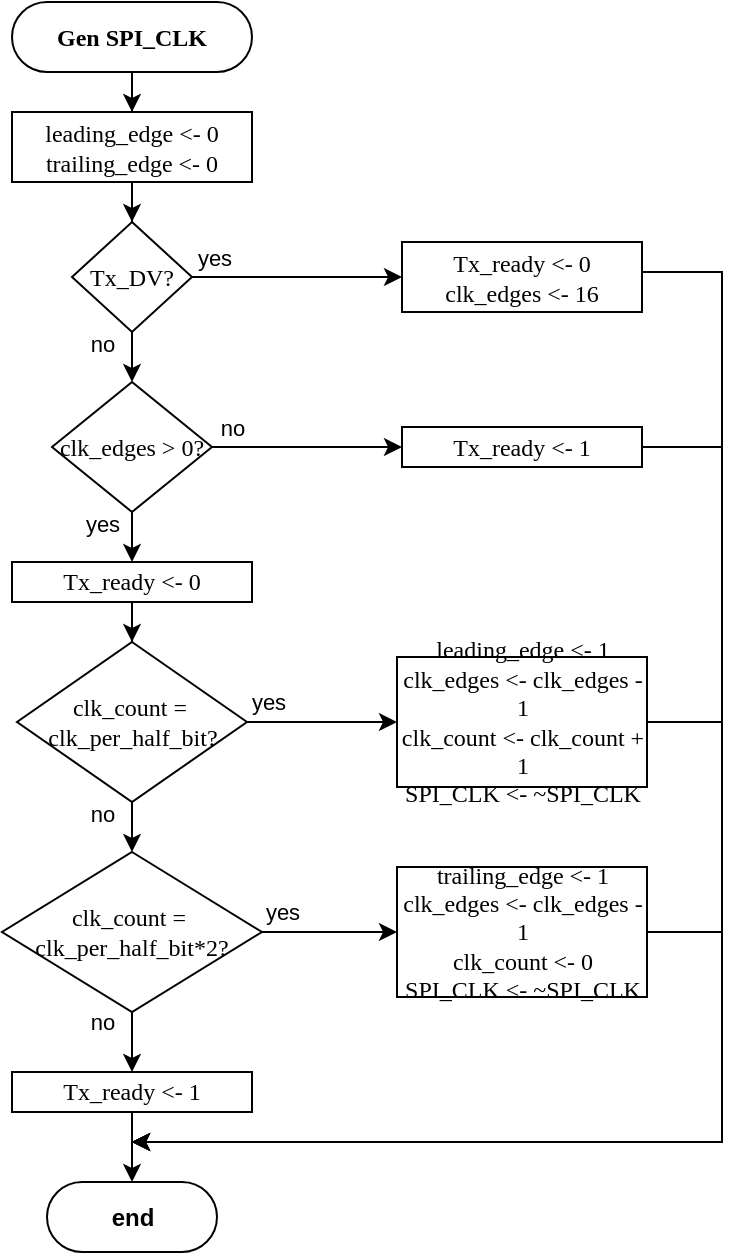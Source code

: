 <mxfile version="26.0.16" pages="4">
  <diagram name="gen SPI_CLK" id="FUWGXgqJPIRXd2XzeKxu">
    <mxGraphModel dx="1434" dy="766" grid="1" gridSize="5" guides="1" tooltips="1" connect="1" arrows="1" fold="1" page="1" pageScale="1" pageWidth="850" pageHeight="1100" math="0" shadow="0">
      <root>
        <mxCell id="muzJTKmGvHxEAVn83E81-0" />
        <mxCell id="muzJTKmGvHxEAVn83E81-1" parent="muzJTKmGvHxEAVn83E81-0" />
        <mxCell id="_i1cVYDtou2RdXcEJ7qj-9" style="edgeStyle=orthogonalEdgeStyle;rounded=0;orthogonalLoop=1;jettySize=auto;html=1;" parent="muzJTKmGvHxEAVn83E81-1" source="muzJTKmGvHxEAVn83E81-8" target="_i1cVYDtou2RdXcEJ7qj-0" edge="1">
          <mxGeometry relative="1" as="geometry" />
        </mxCell>
        <mxCell id="muzJTKmGvHxEAVn83E81-8" value="&lt;b&gt;Gen SPI_CLK&lt;/b&gt;" style="rounded=1;whiteSpace=wrap;html=1;arcSize=50;fontFamily=NewsGotT;" parent="muzJTKmGvHxEAVn83E81-1" vertex="1">
          <mxGeometry x="305" y="65" width="120" height="35" as="geometry" />
        </mxCell>
        <mxCell id="_i1cVYDtou2RdXcEJ7qj-10" style="edgeStyle=orthogonalEdgeStyle;rounded=0;orthogonalLoop=1;jettySize=auto;html=1;" parent="muzJTKmGvHxEAVn83E81-1" source="_i1cVYDtou2RdXcEJ7qj-0" target="_i1cVYDtou2RdXcEJ7qj-1" edge="1">
          <mxGeometry relative="1" as="geometry" />
        </mxCell>
        <mxCell id="_i1cVYDtou2RdXcEJ7qj-0" value="&lt;div&gt;leading_edge &amp;lt;- 0&lt;/div&gt;&lt;div&gt;trailing_edge &amp;lt;- 0&lt;/div&gt;" style="rounded=0;whiteSpace=wrap;html=1;fontFamily=NewsGotT;" parent="muzJTKmGvHxEAVn83E81-1" vertex="1">
          <mxGeometry x="305" y="120" width="120" height="35" as="geometry" />
        </mxCell>
        <mxCell id="_i1cVYDtou2RdXcEJ7qj-11" value="yes" style="edgeStyle=orthogonalEdgeStyle;rounded=0;orthogonalLoop=1;jettySize=auto;html=1;" parent="muzJTKmGvHxEAVn83E81-1" source="_i1cVYDtou2RdXcEJ7qj-1" target="_i1cVYDtou2RdXcEJ7qj-2" edge="1">
          <mxGeometry x="-0.789" y="10" relative="1" as="geometry">
            <mxPoint as="offset" />
          </mxGeometry>
        </mxCell>
        <mxCell id="_i1cVYDtou2RdXcEJ7qj-12" value="no" style="edgeStyle=orthogonalEdgeStyle;rounded=0;orthogonalLoop=1;jettySize=auto;html=1;" parent="muzJTKmGvHxEAVn83E81-1" source="_i1cVYDtou2RdXcEJ7qj-1" target="_i1cVYDtou2RdXcEJ7qj-3" edge="1">
          <mxGeometry x="-0.778" y="-15" relative="1" as="geometry">
            <mxPoint as="offset" />
          </mxGeometry>
        </mxCell>
        <mxCell id="_i1cVYDtou2RdXcEJ7qj-1" value="Tx_DV?" style="rhombus;whiteSpace=wrap;html=1;fontFamily=NewsGotT;" parent="muzJTKmGvHxEAVn83E81-1" vertex="1">
          <mxGeometry x="335" y="175" width="60" height="55" as="geometry" />
        </mxCell>
        <mxCell id="Wg1kIlQhbD6I_E-0EFLX-0" style="edgeStyle=orthogonalEdgeStyle;rounded=0;orthogonalLoop=1;jettySize=auto;html=1;" parent="muzJTKmGvHxEAVn83E81-1" source="_i1cVYDtou2RdXcEJ7qj-2" edge="1">
          <mxGeometry relative="1" as="geometry">
            <mxPoint x="365" y="635" as="targetPoint" />
            <Array as="points">
              <mxPoint x="660" y="200" />
              <mxPoint x="660" y="635" />
            </Array>
          </mxGeometry>
        </mxCell>
        <mxCell id="_i1cVYDtou2RdXcEJ7qj-2" value="&lt;div&gt;Tx_ready &amp;lt;- 0&lt;/div&gt;&lt;div&gt;clk_edges &amp;lt;- 16&lt;/div&gt;" style="rounded=0;whiteSpace=wrap;html=1;fontFamily=NewsGotT;" parent="muzJTKmGvHxEAVn83E81-1" vertex="1">
          <mxGeometry x="500" y="185" width="120" height="35" as="geometry" />
        </mxCell>
        <mxCell id="_i1cVYDtou2RdXcEJ7qj-13" value="no" style="edgeStyle=orthogonalEdgeStyle;rounded=0;orthogonalLoop=1;jettySize=auto;html=1;" parent="muzJTKmGvHxEAVn83E81-1" source="_i1cVYDtou2RdXcEJ7qj-3" target="_i1cVYDtou2RdXcEJ7qj-8" edge="1">
          <mxGeometry x="-0.789" y="10" relative="1" as="geometry">
            <mxPoint as="offset" />
          </mxGeometry>
        </mxCell>
        <mxCell id="_i1cVYDtou2RdXcEJ7qj-15" value="yes" style="edgeStyle=orthogonalEdgeStyle;rounded=0;orthogonalLoop=1;jettySize=auto;html=1;" parent="muzJTKmGvHxEAVn83E81-1" source="_i1cVYDtou2RdXcEJ7qj-3" target="_i1cVYDtou2RdXcEJ7qj-4" edge="1">
          <mxGeometry x="-0.8" y="-15" relative="1" as="geometry">
            <mxPoint as="offset" />
          </mxGeometry>
        </mxCell>
        <mxCell id="_i1cVYDtou2RdXcEJ7qj-3" value="clk_edges &amp;gt; 0?" style="rhombus;whiteSpace=wrap;html=1;fontFamily=NewsGotT;" parent="muzJTKmGvHxEAVn83E81-1" vertex="1">
          <mxGeometry x="325" y="255" width="80" height="65" as="geometry" />
        </mxCell>
        <mxCell id="_i1cVYDtou2RdXcEJ7qj-16" style="edgeStyle=orthogonalEdgeStyle;rounded=0;orthogonalLoop=1;jettySize=auto;html=1;" parent="muzJTKmGvHxEAVn83E81-1" source="_i1cVYDtou2RdXcEJ7qj-4" target="_i1cVYDtou2RdXcEJ7qj-5" edge="1">
          <mxGeometry relative="1" as="geometry" />
        </mxCell>
        <mxCell id="_i1cVYDtou2RdXcEJ7qj-4" value="Tx_ready &amp;lt;- 0" style="rounded=0;whiteSpace=wrap;html=1;fontFamily=NewsGotT;" parent="muzJTKmGvHxEAVn83E81-1" vertex="1">
          <mxGeometry x="305" y="345" width="120" height="20" as="geometry" />
        </mxCell>
        <mxCell id="_i1cVYDtou2RdXcEJ7qj-17" value="no" style="edgeStyle=orthogonalEdgeStyle;rounded=0;orthogonalLoop=1;jettySize=auto;html=1;" parent="muzJTKmGvHxEAVn83E81-1" source="_i1cVYDtou2RdXcEJ7qj-5" target="_i1cVYDtou2RdXcEJ7qj-6" edge="1">
          <mxGeometry x="-0.778" y="-15" relative="1" as="geometry">
            <mxPoint as="offset" />
          </mxGeometry>
        </mxCell>
        <mxCell id="sOgbE0HStCldR1SStUDC-0" value="yes" style="edgeStyle=orthogonalEdgeStyle;rounded=0;orthogonalLoop=1;jettySize=auto;html=1;" parent="muzJTKmGvHxEAVn83E81-1" source="_i1cVYDtou2RdXcEJ7qj-5" target="_i1cVYDtou2RdXcEJ7qj-18" edge="1">
          <mxGeometry x="-0.733" y="10" relative="1" as="geometry">
            <mxPoint as="offset" />
          </mxGeometry>
        </mxCell>
        <mxCell id="_i1cVYDtou2RdXcEJ7qj-5" value="&lt;div&gt;clk_count =&amp;nbsp;&lt;/div&gt;&lt;div&gt;clk_per_half_bit?&lt;/div&gt;" style="rhombus;whiteSpace=wrap;html=1;fontFamily=NewsGotT;" parent="muzJTKmGvHxEAVn83E81-1" vertex="1">
          <mxGeometry x="307.5" y="385" width="115" height="80" as="geometry" />
        </mxCell>
        <mxCell id="sOgbE0HStCldR1SStUDC-2" value="yes" style="edgeStyle=orthogonalEdgeStyle;rounded=0;orthogonalLoop=1;jettySize=auto;html=1;" parent="muzJTKmGvHxEAVn83E81-1" source="_i1cVYDtou2RdXcEJ7qj-6" target="sOgbE0HStCldR1SStUDC-1" edge="1">
          <mxGeometry x="-0.714" y="10" relative="1" as="geometry">
            <mxPoint as="offset" />
          </mxGeometry>
        </mxCell>
        <mxCell id="sOgbE0HStCldR1SStUDC-5" value="no" style="edgeStyle=orthogonalEdgeStyle;rounded=0;orthogonalLoop=1;jettySize=auto;html=1;" parent="muzJTKmGvHxEAVn83E81-1" source="_i1cVYDtou2RdXcEJ7qj-6" target="sOgbE0HStCldR1SStUDC-3" edge="1">
          <mxGeometry x="-0.8" y="-15" relative="1" as="geometry">
            <mxPoint as="offset" />
          </mxGeometry>
        </mxCell>
        <mxCell id="_i1cVYDtou2RdXcEJ7qj-6" value="&lt;div&gt;clk_count =&amp;nbsp;&lt;/div&gt;&lt;div&gt;clk_per_half_bit*2?&lt;/div&gt;" style="rhombus;whiteSpace=wrap;html=1;fontFamily=NewsGotT;" parent="muzJTKmGvHxEAVn83E81-1" vertex="1">
          <mxGeometry x="300" y="490" width="130" height="80" as="geometry" />
        </mxCell>
        <mxCell id="Vb-LMjkHoxX6uHrxbEF7-2" style="edgeStyle=orthogonalEdgeStyle;rounded=0;orthogonalLoop=1;jettySize=auto;html=1;" parent="muzJTKmGvHxEAVn83E81-1" source="_i1cVYDtou2RdXcEJ7qj-8" edge="1">
          <mxGeometry relative="1" as="geometry">
            <mxPoint x="365" y="635" as="targetPoint" />
            <Array as="points">
              <mxPoint x="660" y="288" />
              <mxPoint x="660" y="635" />
            </Array>
          </mxGeometry>
        </mxCell>
        <mxCell id="_i1cVYDtou2RdXcEJ7qj-8" value="Tx_ready &amp;lt;- 1" style="rounded=0;whiteSpace=wrap;html=1;fontFamily=NewsGotT;" parent="muzJTKmGvHxEAVn83E81-1" vertex="1">
          <mxGeometry x="500" y="277.5" width="120" height="20" as="geometry" />
        </mxCell>
        <mxCell id="Vb-LMjkHoxX6uHrxbEF7-3" style="edgeStyle=orthogonalEdgeStyle;rounded=0;orthogonalLoop=1;jettySize=auto;html=1;" parent="muzJTKmGvHxEAVn83E81-1" source="_i1cVYDtou2RdXcEJ7qj-18" edge="1">
          <mxGeometry relative="1" as="geometry">
            <mxPoint x="365" y="635" as="targetPoint" />
            <Array as="points">
              <mxPoint x="660" y="425" />
              <mxPoint x="660" y="635" />
            </Array>
          </mxGeometry>
        </mxCell>
        <mxCell id="_i1cVYDtou2RdXcEJ7qj-18" value="&lt;div&gt;leading_edge &amp;lt;- 1&lt;/div&gt;&lt;div&gt;clk_edges &amp;lt;- clk_edges - 1&lt;/div&gt;&lt;div&gt;clk_count &amp;lt;- clk_count + 1&lt;/div&gt;SPI_CLK &amp;lt;- ~SPI_CLK" style="rounded=0;whiteSpace=wrap;html=1;fontFamily=NewsGotT;" parent="muzJTKmGvHxEAVn83E81-1" vertex="1">
          <mxGeometry x="497.5" y="392.5" width="125" height="65" as="geometry" />
        </mxCell>
        <mxCell id="Vb-LMjkHoxX6uHrxbEF7-4" style="edgeStyle=orthogonalEdgeStyle;rounded=0;orthogonalLoop=1;jettySize=auto;html=1;" parent="muzJTKmGvHxEAVn83E81-1" source="sOgbE0HStCldR1SStUDC-1" edge="1">
          <mxGeometry relative="1" as="geometry">
            <mxPoint x="365" y="635" as="targetPoint" />
            <Array as="points">
              <mxPoint x="660" y="530" />
              <mxPoint x="660" y="635" />
            </Array>
          </mxGeometry>
        </mxCell>
        <mxCell id="sOgbE0HStCldR1SStUDC-1" value="&lt;div&gt;trailing_edge &amp;lt;- 1&lt;/div&gt;&lt;div&gt;clk_edges &amp;lt;- clk_edges - 1&lt;/div&gt;&lt;div&gt;clk_count &amp;lt;- 0&lt;/div&gt;SPI_CLK &amp;lt;- ~SPI_CLK" style="rounded=0;whiteSpace=wrap;html=1;fontFamily=NewsGotT;" parent="muzJTKmGvHxEAVn83E81-1" vertex="1">
          <mxGeometry x="497.5" y="497.5" width="125" height="65" as="geometry" />
        </mxCell>
        <mxCell id="Vb-LMjkHoxX6uHrxbEF7-1" style="edgeStyle=orthogonalEdgeStyle;rounded=0;orthogonalLoop=1;jettySize=auto;html=1;" parent="muzJTKmGvHxEAVn83E81-1" source="sOgbE0HStCldR1SStUDC-3" target="Vb-LMjkHoxX6uHrxbEF7-0" edge="1">
          <mxGeometry relative="1" as="geometry" />
        </mxCell>
        <mxCell id="sOgbE0HStCldR1SStUDC-3" value="Tx_ready &amp;lt;- 1" style="rounded=0;whiteSpace=wrap;html=1;fontFamily=NewsGotT;" parent="muzJTKmGvHxEAVn83E81-1" vertex="1">
          <mxGeometry x="305" y="600" width="120" height="20" as="geometry" />
        </mxCell>
        <mxCell id="Vb-LMjkHoxX6uHrxbEF7-0" value="&lt;b&gt;end&lt;/b&gt;" style="rounded=1;whiteSpace=wrap;html=1;arcSize=50;" parent="muzJTKmGvHxEAVn83E81-1" vertex="1">
          <mxGeometry x="322.5" y="655" width="85" height="35" as="geometry" />
        </mxCell>
      </root>
    </mxGraphModel>
  </diagram>
  <diagram name="read_MISO" id="Juiqj6YkxCS37qnOwY-p">
    <mxGraphModel dx="1434" dy="766" grid="1" gridSize="5" guides="1" tooltips="1" connect="1" arrows="1" fold="1" page="1" pageScale="1" pageWidth="850" pageHeight="1100" math="0" shadow="0">
      <root>
        <mxCell id="0" />
        <mxCell id="1" parent="0" />
        <mxCell id="IDuqStjXQ0M3vZJr6LwJ-9" style="edgeStyle=orthogonalEdgeStyle;rounded=0;orthogonalLoop=1;jettySize=auto;html=1;" parent="1" source="IDuqStjXQ0M3vZJr6LwJ-20" target="IDuqStjXQ0M3vZJr6LwJ-3" edge="1">
          <mxGeometry relative="1" as="geometry">
            <mxPoint x="365" y="100" as="sourcePoint" />
          </mxGeometry>
        </mxCell>
        <mxCell id="IDuqStjXQ0M3vZJr6LwJ-10" style="edgeStyle=orthogonalEdgeStyle;rounded=0;orthogonalLoop=1;jettySize=auto;html=1;" parent="1" source="IDuqStjXQ0M3vZJr6LwJ-3" target="IDuqStjXQ0M3vZJr6LwJ-4" edge="1">
          <mxGeometry relative="1" as="geometry" />
        </mxCell>
        <mxCell id="IDuqStjXQ0M3vZJr6LwJ-3" value="Rx_DV &amp;lt;- 0" style="rounded=0;whiteSpace=wrap;html=1;fontFamily=NewsGotT;" parent="1" vertex="1">
          <mxGeometry x="305" y="120" width="120" height="20" as="geometry" />
        </mxCell>
        <mxCell id="IDuqStjXQ0M3vZJr6LwJ-11" value="no" style="edgeStyle=orthogonalEdgeStyle;rounded=0;orthogonalLoop=1;jettySize=auto;html=1;" parent="1" source="IDuqStjXQ0M3vZJr6LwJ-4" target="IDuqStjXQ0M3vZJr6LwJ-5" edge="1">
          <mxGeometry x="0.5" y="10" relative="1" as="geometry">
            <mxPoint as="offset" />
          </mxGeometry>
        </mxCell>
        <mxCell id="IDuqStjXQ0M3vZJr6LwJ-12" style="edgeStyle=orthogonalEdgeStyle;rounded=0;orthogonalLoop=1;jettySize=auto;html=1;" parent="1" source="IDuqStjXQ0M3vZJr6LwJ-4" target="IDuqStjXQ0M3vZJr6LwJ-6" edge="1">
          <mxGeometry relative="1" as="geometry" />
        </mxCell>
        <mxCell id="IDuqStjXQ0M3vZJr6LwJ-25" value="yes" style="edgeLabel;html=1;align=center;verticalAlign=middle;resizable=0;points=[];" parent="IDuqStjXQ0M3vZJr6LwJ-12" vertex="1" connectable="0">
          <mxGeometry x="-0.422" relative="1" as="geometry">
            <mxPoint x="-12" y="-10" as="offset" />
          </mxGeometry>
        </mxCell>
        <mxCell id="IDuqStjXQ0M3vZJr6LwJ-4" value="Tx_ready?" style="rhombus;whiteSpace=wrap;html=1;fontFamily=NewsGotT;" parent="1" vertex="1">
          <mxGeometry x="325" y="160" width="80" height="60" as="geometry" />
        </mxCell>
        <mxCell id="IDuqStjXQ0M3vZJr6LwJ-13" value="yes" style="edgeStyle=orthogonalEdgeStyle;rounded=0;orthogonalLoop=1;jettySize=auto;html=1;" parent="1" source="IDuqStjXQ0M3vZJr6LwJ-5" target="IDuqStjXQ0M3vZJr6LwJ-7" edge="1">
          <mxGeometry x="0.455" y="15" relative="1" as="geometry">
            <mxPoint as="offset" />
          </mxGeometry>
        </mxCell>
        <mxCell id="IDuqStjXQ0M3vZJr6LwJ-26" style="edgeStyle=orthogonalEdgeStyle;rounded=0;orthogonalLoop=1;jettySize=auto;html=1;" parent="1" source="IDuqStjXQ0M3vZJr6LwJ-5" edge="1">
          <mxGeometry relative="1" as="geometry">
            <mxPoint x="365" y="500" as="targetPoint" />
            <Array as="points">
              <mxPoint x="655" y="288" />
              <mxPoint x="655" y="500" />
            </Array>
          </mxGeometry>
        </mxCell>
        <mxCell id="IDuqStjXQ0M3vZJr6LwJ-27" value="no" style="edgeLabel;html=1;align=center;verticalAlign=middle;resizable=0;points=[];" parent="IDuqStjXQ0M3vZJr6LwJ-26" vertex="1" connectable="0">
          <mxGeometry x="-0.946" relative="1" as="geometry">
            <mxPoint x="-9" y="-12" as="offset" />
          </mxGeometry>
        </mxCell>
        <mxCell id="IDuqStjXQ0M3vZJr6LwJ-5" value="&lt;div&gt;(leading_edge &amp;amp; ~CPHA)&amp;nbsp;&lt;/div&gt;&lt;div&gt;| (trailing_edge &amp;amp; CPHA)?&lt;/div&gt;" style="rhombus;whiteSpace=wrap;html=1;fontFamily=NewsGotT;" parent="1" vertex="1">
          <mxGeometry x="270" y="245" width="190" height="85" as="geometry" />
        </mxCell>
        <mxCell id="IDuqStjXQ0M3vZJr6LwJ-23" style="edgeStyle=orthogonalEdgeStyle;rounded=0;orthogonalLoop=1;jettySize=auto;html=1;" parent="1" source="IDuqStjXQ0M3vZJr6LwJ-6" edge="1">
          <mxGeometry relative="1" as="geometry">
            <mxPoint x="365" y="500" as="targetPoint" />
            <Array as="points">
              <mxPoint x="655" y="190" />
              <mxPoint x="655" y="500" />
            </Array>
          </mxGeometry>
        </mxCell>
        <mxCell id="IDuqStjXQ0M3vZJr6LwJ-6" value="Rx_bcount &amp;lt;- 7" style="rounded=0;whiteSpace=wrap;html=1;fontFamily=NewsGotT;" parent="1" vertex="1">
          <mxGeometry x="495" y="177.5" width="115" height="25" as="geometry" />
        </mxCell>
        <mxCell id="IDuqStjXQ0M3vZJr6LwJ-14" style="edgeStyle=orthogonalEdgeStyle;rounded=0;orthogonalLoop=1;jettySize=auto;html=1;" parent="1" source="IDuqStjXQ0M3vZJr6LwJ-7" target="IDuqStjXQ0M3vZJr6LwJ-8" edge="1">
          <mxGeometry relative="1" as="geometry" />
        </mxCell>
        <mxCell id="IDuqStjXQ0M3vZJr6LwJ-7" value="&lt;div&gt;Rx_byte[Rx_bcount] &amp;lt;- MISO&lt;/div&gt;&lt;div&gt;Rx_bcount &amp;lt;- Rx_bcount - 1;&lt;/div&gt;" style="rounded=0;whiteSpace=wrap;html=1;fontFamily=NewsGotT;" parent="1" vertex="1">
          <mxGeometry x="280" y="355" width="170" height="40" as="geometry" />
        </mxCell>
        <mxCell id="IDuqStjXQ0M3vZJr6LwJ-16" value="yes" style="edgeStyle=orthogonalEdgeStyle;rounded=0;orthogonalLoop=1;jettySize=auto;html=1;" parent="1" source="IDuqStjXQ0M3vZJr6LwJ-8" target="IDuqStjXQ0M3vZJr6LwJ-15" edge="1">
          <mxGeometry x="-0.733" y="10" relative="1" as="geometry">
            <mxPoint as="offset" />
          </mxGeometry>
        </mxCell>
        <mxCell id="IDuqStjXQ0M3vZJr6LwJ-17" value="no" style="edgeStyle=orthogonalEdgeStyle;rounded=0;orthogonalLoop=1;jettySize=auto;html=1;" parent="1" source="IDuqStjXQ0M3vZJr6LwJ-8" target="IDuqStjXQ0M3vZJr6LwJ-22" edge="1">
          <mxGeometry x="-0.778" y="-10" relative="1" as="geometry">
            <mxPoint x="365" y="530" as="targetPoint" />
            <mxPoint as="offset" />
          </mxGeometry>
        </mxCell>
        <mxCell id="IDuqStjXQ0M3vZJr6LwJ-8" value="~Rx_bcount?" style="rhombus;whiteSpace=wrap;html=1;fontFamily=NewsGotT;" parent="1" vertex="1">
          <mxGeometry x="325" y="415" width="80" height="65" as="geometry" />
        </mxCell>
        <mxCell id="IDuqStjXQ0M3vZJr6LwJ-24" style="edgeStyle=orthogonalEdgeStyle;rounded=0;orthogonalLoop=1;jettySize=auto;html=1;" parent="1" source="IDuqStjXQ0M3vZJr6LwJ-15" edge="1">
          <mxGeometry relative="1" as="geometry">
            <mxPoint x="365" y="500" as="targetPoint" />
            <Array as="points">
              <mxPoint x="655" y="448" />
              <mxPoint x="655" y="500" />
            </Array>
          </mxGeometry>
        </mxCell>
        <mxCell id="IDuqStjXQ0M3vZJr6LwJ-15" value="Rx_DV&amp;nbsp;&amp;nbsp; &amp;lt;- 1" style="rounded=0;whiteSpace=wrap;html=1;fontFamily=NewsGotT;" parent="1" vertex="1">
          <mxGeometry x="500" y="435" width="105" height="25" as="geometry" />
        </mxCell>
        <mxCell id="IDuqStjXQ0M3vZJr6LwJ-20" value="&lt;b&gt;Read MISO&lt;/b&gt;" style="rounded=1;whiteSpace=wrap;html=1;arcSize=50;" parent="1" vertex="1">
          <mxGeometry x="305" y="65" width="120" height="35" as="geometry" />
        </mxCell>
        <mxCell id="IDuqStjXQ0M3vZJr6LwJ-22" value="&lt;b&gt;end&lt;/b&gt;" style="rounded=1;whiteSpace=wrap;html=1;arcSize=50;" parent="1" vertex="1">
          <mxGeometry x="322.5" y="520" width="85" height="30" as="geometry" />
        </mxCell>
        <mxCell id="dtS730J2PYf1-OAR0sIe-1" value="CPHA &amp;lt;- (SPI_MODE == 1) | (SPI_MODE == 3)" style="shape=note;whiteSpace=wrap;html=1;backgroundOutline=1;darkOpacity=0.05;size=13;fontFamily=NewsGotT;horizontal=1;" parent="1" vertex="1">
          <mxGeometry x="495" y="65" width="160" height="45" as="geometry" />
        </mxCell>
      </root>
    </mxGraphModel>
  </diagram>
  <diagram name="gen_MOSI" id="FGWfnBXD2xk0XfU0DvZj">
    <mxGraphModel dx="683" dy="365" grid="1" gridSize="5" guides="1" tooltips="1" connect="1" arrows="1" fold="1" page="1" pageScale="1" pageWidth="850" pageHeight="1100" math="0" shadow="0">
      <root>
        <mxCell id="MGjckKWtUcC9TWvVRbn3-0" />
        <mxCell id="MGjckKWtUcC9TWvVRbn3-1" parent="MGjckKWtUcC9TWvVRbn3-0" />
        <mxCell id="k-y24zHJ9dBwwEzc2l2r-2" style="edgeStyle=orthogonalEdgeStyle;rounded=0;orthogonalLoop=1;jettySize=auto;html=1;" parent="MGjckKWtUcC9TWvVRbn3-1" source="MGjckKWtUcC9TWvVRbn3-4" edge="1">
          <mxGeometry relative="1" as="geometry">
            <mxPoint x="365" y="400" as="targetPoint" />
            <Array as="points">
              <mxPoint x="680" y="150" />
              <mxPoint x="680" y="400" />
            </Array>
          </mxGeometry>
        </mxCell>
        <mxCell id="MGjckKWtUcC9TWvVRbn3-4" value="Tx_bcount &amp;lt;- 7" style="rounded=0;whiteSpace=wrap;html=1;fontFamily=NewsGotT;" parent="MGjckKWtUcC9TWvVRbn3-1" vertex="1">
          <mxGeometry x="520" y="135" width="120" height="30" as="geometry" />
        </mxCell>
        <mxCell id="Nq2_ut0WSf8F-rVN5TmE-0" value="yes" style="edgeStyle=orthogonalEdgeStyle;rounded=0;orthogonalLoop=1;jettySize=auto;html=1;" parent="MGjckKWtUcC9TWvVRbn3-1" source="MGjckKWtUcC9TWvVRbn3-8" target="MGjckKWtUcC9TWvVRbn3-4" edge="1">
          <mxGeometry x="-0.6" y="10" relative="1" as="geometry">
            <mxPoint as="offset" />
          </mxGeometry>
        </mxCell>
        <mxCell id="Nq2_ut0WSf8F-rVN5TmE-2" value="no" style="edgeStyle=orthogonalEdgeStyle;rounded=0;orthogonalLoop=1;jettySize=auto;html=1;" parent="MGjckKWtUcC9TWvVRbn3-1" source="MGjckKWtUcC9TWvVRbn3-8" target="Nq2_ut0WSf8F-rVN5TmE-1" edge="1">
          <mxGeometry x="-0.8" y="-15" relative="1" as="geometry">
            <mxPoint as="offset" />
          </mxGeometry>
        </mxCell>
        <mxCell id="MGjckKWtUcC9TWvVRbn3-8" value="Tx_ready?" style="rhombus;whiteSpace=wrap;html=1;fontFamily=NewsGotT;" parent="MGjckKWtUcC9TWvVRbn3-1" vertex="1">
          <mxGeometry x="330" y="120" width="70" height="60" as="geometry" />
        </mxCell>
        <mxCell id="EVZVs84WL8PhdZthwsJN-2" style="edgeStyle=orthogonalEdgeStyle;rounded=0;orthogonalLoop=1;jettySize=auto;html=1;" parent="MGjckKWtUcC9TWvVRbn3-1" source="MGjckKWtUcC9TWvVRbn3-22" target="MGjckKWtUcC9TWvVRbn3-8" edge="1">
          <mxGeometry relative="1" as="geometry" />
        </mxCell>
        <mxCell id="MGjckKWtUcC9TWvVRbn3-22" value="&lt;b&gt;Gen MOSI&lt;/b&gt;" style="rounded=1;whiteSpace=wrap;html=1;arcSize=50;" parent="MGjckKWtUcC9TWvVRbn3-1" vertex="1">
          <mxGeometry x="305" y="65" width="120" height="35" as="geometry" />
        </mxCell>
        <mxCell id="Nq2_ut0WSf8F-rVN5TmE-6" value="yes" style="edgeStyle=orthogonalEdgeStyle;rounded=0;orthogonalLoop=1;jettySize=auto;html=1;" parent="MGjckKWtUcC9TWvVRbn3-1" source="EVZVs84WL8PhdZthwsJN-0" target="Nq2_ut0WSf8F-rVN5TmE-5" edge="1">
          <mxGeometry x="-0.739" y="15" relative="1" as="geometry">
            <mxPoint as="offset" />
          </mxGeometry>
        </mxCell>
        <mxCell id="k-y24zHJ9dBwwEzc2l2r-1" style="edgeStyle=orthogonalEdgeStyle;rounded=0;orthogonalLoop=1;jettySize=auto;html=1;" parent="MGjckKWtUcC9TWvVRbn3-1" source="EVZVs84WL8PhdZthwsJN-0" target="k-y24zHJ9dBwwEzc2l2r-0" edge="1">
          <mxGeometry relative="1" as="geometry" />
        </mxCell>
        <mxCell id="EVZVs84WL8PhdZthwsJN-0" value="&lt;div&gt;(leading_edge &amp;amp; CPHA)&amp;nbsp;&lt;/div&gt;&lt;div&gt;| (trailing_edge &amp;amp; ~CPHA)&lt;/div&gt;" style="rhombus;whiteSpace=wrap;html=1;fontFamily=NewsGotT;" parent="MGjckKWtUcC9TWvVRbn3-1" vertex="1">
          <mxGeometry x="267.5" y="290" width="195" height="90" as="geometry" />
        </mxCell>
        <mxCell id="Nq2_ut0WSf8F-rVN5TmE-4" value="yes" style="edgeStyle=orthogonalEdgeStyle;rounded=0;orthogonalLoop=1;jettySize=auto;html=1;" parent="MGjckKWtUcC9TWvVRbn3-1" source="Nq2_ut0WSf8F-rVN5TmE-1" target="Nq2_ut0WSf8F-rVN5TmE-3" edge="1">
          <mxGeometry x="-0.6" y="10" relative="1" as="geometry">
            <mxPoint as="offset" />
          </mxGeometry>
        </mxCell>
        <mxCell id="Nq2_ut0WSf8F-rVN5TmE-7" value="no" style="edgeStyle=orthogonalEdgeStyle;rounded=0;orthogonalLoop=1;jettySize=auto;html=1;" parent="MGjckKWtUcC9TWvVRbn3-1" source="Nq2_ut0WSf8F-rVN5TmE-1" target="EVZVs84WL8PhdZthwsJN-0" edge="1">
          <mxGeometry x="-1" y="-15" relative="1" as="geometry">
            <mxPoint as="offset" />
          </mxGeometry>
        </mxCell>
        <mxCell id="Nq2_ut0WSf8F-rVN5TmE-1" value="&lt;div&gt;Tx_DV &amp;amp;&lt;/div&gt;&lt;div&gt;~CPHA&lt;/div&gt;" style="rhombus;whiteSpace=wrap;html=1;fontFamily=NewsGotT;" parent="MGjckKWtUcC9TWvVRbn3-1" vertex="1">
          <mxGeometry x="332.5" y="205" width="65" height="60" as="geometry" />
        </mxCell>
        <mxCell id="k-y24zHJ9dBwwEzc2l2r-3" style="edgeStyle=orthogonalEdgeStyle;rounded=0;orthogonalLoop=1;jettySize=auto;html=1;" parent="MGjckKWtUcC9TWvVRbn3-1" source="Nq2_ut0WSf8F-rVN5TmE-3" edge="1">
          <mxGeometry relative="1" as="geometry">
            <mxPoint x="365" y="400" as="targetPoint" />
            <Array as="points">
              <mxPoint x="680" y="235" />
              <mxPoint x="680" y="400" />
            </Array>
          </mxGeometry>
        </mxCell>
        <mxCell id="Nq2_ut0WSf8F-rVN5TmE-3" value="&lt;div&gt;MOSI &amp;lt;- Tx_byte[7]&lt;/div&gt;&lt;div&gt;Tx_bcount &amp;lt;- 6&lt;/div&gt;" style="rounded=0;whiteSpace=wrap;html=1;fontFamily=NewsGotT;" parent="MGjckKWtUcC9TWvVRbn3-1" vertex="1">
          <mxGeometry x="520" y="217.5" width="120" height="35" as="geometry" />
        </mxCell>
        <mxCell id="k-y24zHJ9dBwwEzc2l2r-4" style="edgeStyle=orthogonalEdgeStyle;rounded=0;orthogonalLoop=1;jettySize=auto;html=1;" parent="MGjckKWtUcC9TWvVRbn3-1" source="Nq2_ut0WSf8F-rVN5TmE-5" edge="1">
          <mxGeometry relative="1" as="geometry">
            <mxPoint x="365" y="400" as="targetPoint" />
            <Array as="points">
              <mxPoint x="680" y="335" />
              <mxPoint x="680" y="400" />
            </Array>
          </mxGeometry>
        </mxCell>
        <mxCell id="Nq2_ut0WSf8F-rVN5TmE-5" value="&lt;div&gt;TX_bcount &amp;lt;- TX_bcount - 1&lt;/div&gt;&lt;div&gt;MOSI &amp;lt;- TX_byte[TX_bcount]&lt;/div&gt;" style="rounded=0;whiteSpace=wrap;html=1;fontFamily=NewsGotT;" parent="MGjckKWtUcC9TWvVRbn3-1" vertex="1">
          <mxGeometry x="510" y="317.5" width="140" height="35" as="geometry" />
        </mxCell>
        <mxCell id="k-y24zHJ9dBwwEzc2l2r-0" value="&lt;b&gt;end&lt;/b&gt;" style="rounded=1;whiteSpace=wrap;html=1;arcSize=50;" parent="MGjckKWtUcC9TWvVRbn3-1" vertex="1">
          <mxGeometry x="322.5" y="420" width="85" height="35" as="geometry" />
        </mxCell>
        <mxCell id="ukcCDihOA7PJmPEGXu_o-0" value="CPHA &amp;lt;- (SPI_MODE == 1) | (SPI_MODE == 3)" style="shape=note;whiteSpace=wrap;html=1;backgroundOutline=1;darkOpacity=0.05;size=13;fontFamily=NewsGotT;horizontal=1;" parent="MGjckKWtUcC9TWvVRbn3-1" vertex="1">
          <mxGeometry x="520" y="65" width="160" height="45" as="geometry" />
        </mxCell>
      </root>
    </mxGraphModel>
  </diagram>
  <diagram id="1HdS_ASFenrE-sZ-4W15" name="SPI_CS_FSM">
    <mxGraphModel dx="1434" dy="766" grid="1" gridSize="5" guides="1" tooltips="1" connect="1" arrows="1" fold="1" page="1" pageScale="1" pageWidth="850" pageHeight="1100" math="0" shadow="0">
      <root>
        <mxCell id="0" />
        <mxCell id="1" parent="0" />
        <mxCell id="c9cJgYokBX9ZUptAvbR2-2" value="SPI_CS" style="shape=umlFrame;whiteSpace=wrap;html=1;rounded=1;shadow=0;comic=0;labelBackgroundColor=none;strokeWidth=1;fontFamily=NewsGotT;fontSize=12;align=center;movable=1;resizable=1;rotatable=1;deletable=1;editable=1;locked=0;connectable=1;width=70;height=30;" parent="1" vertex="1">
          <mxGeometry x="40" y="50" width="360" height="220" as="geometry" />
        </mxCell>
        <mxCell id="Ms3gGG7uMFidcv7oumdJ-2" style="edgeStyle=orthogonalEdgeStyle;rounded=0;orthogonalLoop=1;jettySize=auto;html=1;entryX=0;entryY=0.5;entryDx=0;entryDy=0;curved=1;exitX=0.827;exitY=0.504;exitDx=0;exitDy=0;exitPerimeter=0;fontFamily=NewsGotT;" parent="1" source="Ms3gGG7uMFidcv7oumdJ-3" target="Ms3gGG7uMFidcv7oumdJ-6" edge="1">
          <mxGeometry relative="1" as="geometry">
            <Array as="points">
              <mxPoint x="75" y="148" />
              <mxPoint x="120" y="148" />
            </Array>
          </mxGeometry>
        </mxCell>
        <mxCell id="Ms3gGG7uMFidcv7oumdJ-3" value="" style="ellipse;html=1;shape=startState;fillColor=#000000;strokeColor=default;rounded=1;shadow=0;comic=0;labelBackgroundColor=none;fontFamily=NewsGotT;fontSize=12;fontColor=#000000;align=center;direction=south;" parent="1" vertex="1">
          <mxGeometry x="60" y="100" width="30" height="30" as="geometry" />
        </mxCell>
        <mxCell id="Ms3gGG7uMFidcv7oumdJ-22" value="SPI_CS &amp;amp;&amp;amp; Tx_DV" style="edgeStyle=orthogonalEdgeStyle;rounded=0;orthogonalLoop=1;jettySize=auto;html=1;exitX=0.5;exitY=0;exitDx=0;exitDy=0;curved=1;fontFamily=NewsGotT;entryX=0.5;entryY=0;entryDx=0;entryDy=0;" parent="1" source="Ms3gGG7uMFidcv7oumdJ-6" target="Ms3gGG7uMFidcv7oumdJ-9" edge="1">
          <mxGeometry x="0.016" y="10" relative="1" as="geometry">
            <Array as="points">
              <mxPoint x="160" y="95" />
              <mxPoint x="330" y="95" />
            </Array>
            <mxPoint as="offset" />
          </mxGeometry>
        </mxCell>
        <mxCell id="Ms3gGG7uMFidcv7oumdJ-6" value="S_IDLE" style="ellipse;whiteSpace=wrap;html=1;fontFamily=NewsGotT;" parent="1" vertex="1">
          <mxGeometry x="120" y="120" width="80" height="55" as="geometry" />
        </mxCell>
        <mxCell id="Ms3gGG7uMFidcv7oumdJ-23" value="Tx_count = 0" style="edgeStyle=orthogonalEdgeStyle;rounded=0;orthogonalLoop=1;jettySize=auto;html=1;exitX=0.5;exitY=1;exitDx=0;exitDy=0;curved=1;fontFamily=NewsGotT;labelBackgroundColor=none;" parent="1" source="Ms3gGG7uMFidcv7oumdJ-9" target="Ms3gGG7uMFidcv7oumdJ-13" edge="1">
          <mxGeometry x="-0.295" y="25" relative="1" as="geometry">
            <Array as="points">
              <mxPoint x="330" y="225" />
            </Array>
            <mxPoint as="offset" />
          </mxGeometry>
        </mxCell>
        <mxCell id="Ms3gGG7uMFidcv7oumdJ-9" value="S_TRANSFER" style="ellipse;whiteSpace=wrap;html=1;fontFamily=NewsGotT;" parent="1" vertex="1">
          <mxGeometry x="290" y="130" width="80" height="55" as="geometry" />
        </mxCell>
        <mxCell id="Ms3gGG7uMFidcv7oumdJ-24" value="&lt;div&gt;&lt;font style=&quot;font-size: 12px;&quot; face=&quot;NewsGotT&quot;&gt;CS_inactive_count&amp;nbsp;&lt;/font&gt;&lt;/div&gt;&lt;div&gt;&lt;font style=&quot;font-size: 12px;&quot; face=&quot;NewsGotT&quot;&gt;= 0&lt;/font&gt;&lt;/div&gt;" style="edgeStyle=orthogonalEdgeStyle;rounded=0;orthogonalLoop=1;jettySize=auto;html=1;exitX=0;exitY=0.5;exitDx=0;exitDy=0;entryX=0.5;entryY=1;entryDx=0;entryDy=0;curved=1;fontFamily=NewsGotT;fontSize=11;strokeColor=default;align=center;verticalAlign=middle;fontColor=default;labelBackgroundColor=none;endArrow=classic;" parent="1" source="Ms3gGG7uMFidcv7oumdJ-13" target="Ms3gGG7uMFidcv7oumdJ-6" edge="1">
          <mxGeometry x="0.135" y="35" relative="1" as="geometry">
            <mxPoint as="offset" />
          </mxGeometry>
        </mxCell>
        <mxCell id="Ms3gGG7uMFidcv7oumdJ-13" value="S_CS_INACTIVE" style="ellipse;whiteSpace=wrap;html=1;fontFamily=NewsGotT;" parent="1" vertex="1">
          <mxGeometry x="205" y="195" width="80" height="55" as="geometry" />
        </mxCell>
      </root>
    </mxGraphModel>
  </diagram>
</mxfile>
